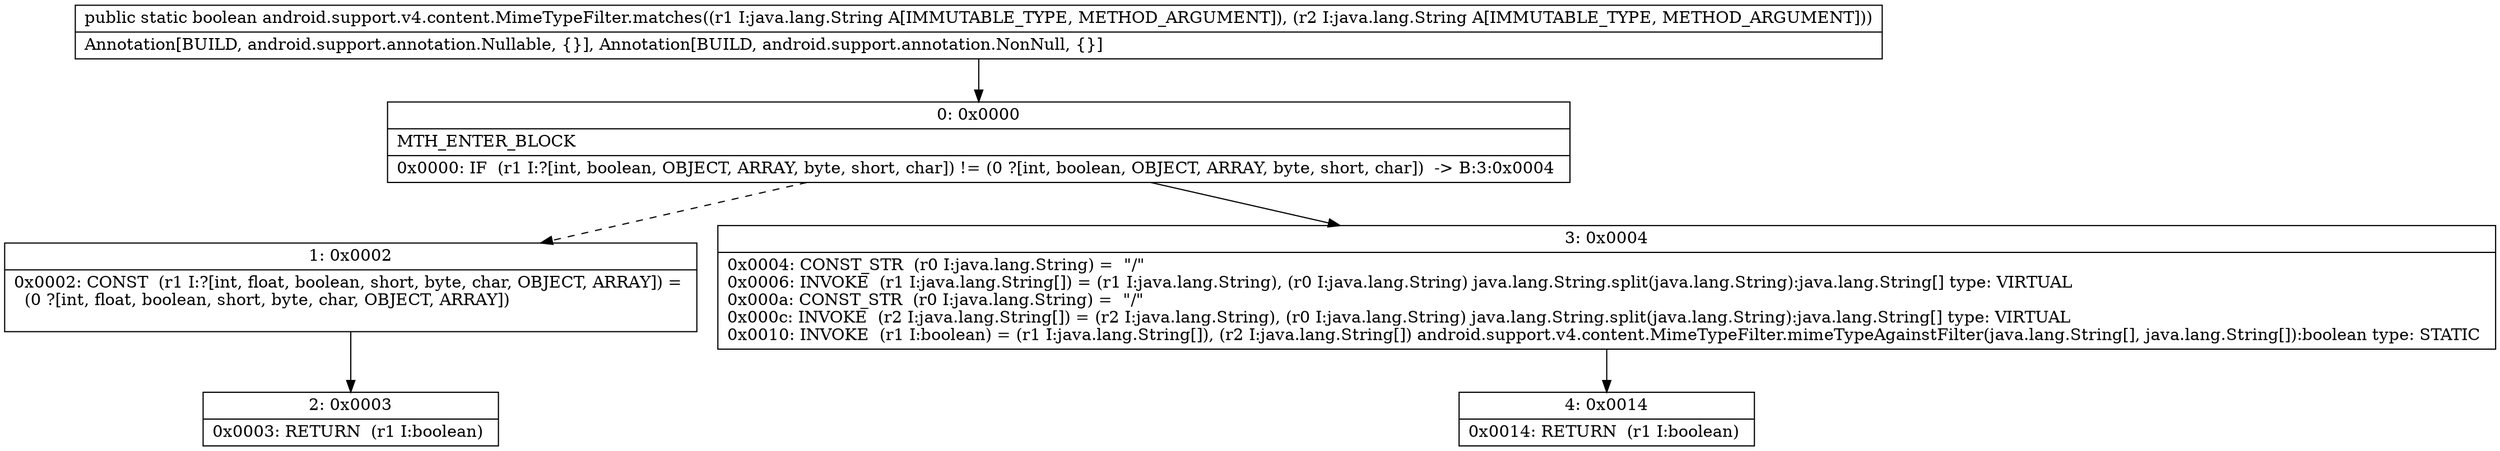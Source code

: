 digraph "CFG forandroid.support.v4.content.MimeTypeFilter.matches(Ljava\/lang\/String;Ljava\/lang\/String;)Z" {
Node_0 [shape=record,label="{0\:\ 0x0000|MTH_ENTER_BLOCK\l|0x0000: IF  (r1 I:?[int, boolean, OBJECT, ARRAY, byte, short, char]) != (0 ?[int, boolean, OBJECT, ARRAY, byte, short, char])  \-\> B:3:0x0004 \l}"];
Node_1 [shape=record,label="{1\:\ 0x0002|0x0002: CONST  (r1 I:?[int, float, boolean, short, byte, char, OBJECT, ARRAY]) = \l  (0 ?[int, float, boolean, short, byte, char, OBJECT, ARRAY])\l \l}"];
Node_2 [shape=record,label="{2\:\ 0x0003|0x0003: RETURN  (r1 I:boolean) \l}"];
Node_3 [shape=record,label="{3\:\ 0x0004|0x0004: CONST_STR  (r0 I:java.lang.String) =  \"\/\" \l0x0006: INVOKE  (r1 I:java.lang.String[]) = (r1 I:java.lang.String), (r0 I:java.lang.String) java.lang.String.split(java.lang.String):java.lang.String[] type: VIRTUAL \l0x000a: CONST_STR  (r0 I:java.lang.String) =  \"\/\" \l0x000c: INVOKE  (r2 I:java.lang.String[]) = (r2 I:java.lang.String), (r0 I:java.lang.String) java.lang.String.split(java.lang.String):java.lang.String[] type: VIRTUAL \l0x0010: INVOKE  (r1 I:boolean) = (r1 I:java.lang.String[]), (r2 I:java.lang.String[]) android.support.v4.content.MimeTypeFilter.mimeTypeAgainstFilter(java.lang.String[], java.lang.String[]):boolean type: STATIC \l}"];
Node_4 [shape=record,label="{4\:\ 0x0014|0x0014: RETURN  (r1 I:boolean) \l}"];
MethodNode[shape=record,label="{public static boolean android.support.v4.content.MimeTypeFilter.matches((r1 I:java.lang.String A[IMMUTABLE_TYPE, METHOD_ARGUMENT]), (r2 I:java.lang.String A[IMMUTABLE_TYPE, METHOD_ARGUMENT]))  | Annotation[BUILD, android.support.annotation.Nullable, \{\}], Annotation[BUILD, android.support.annotation.NonNull, \{\}]\l}"];
MethodNode -> Node_0;
Node_0 -> Node_1[style=dashed];
Node_0 -> Node_3;
Node_1 -> Node_2;
Node_3 -> Node_4;
}


